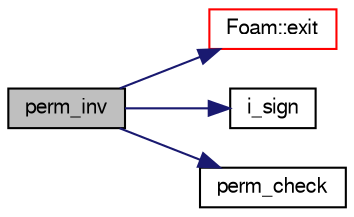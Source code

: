 digraph "perm_inv"
{
  bgcolor="transparent";
  edge [fontname="FreeSans",fontsize="10",labelfontname="FreeSans",labelfontsize="10"];
  node [fontname="FreeSans",fontsize="10",shape=record];
  rankdir="LR";
  Node508 [label="perm_inv",height=0.2,width=0.4,color="black", fillcolor="grey75", style="filled", fontcolor="black"];
  Node508 -> Node509 [color="midnightblue",fontsize="10",style="solid",fontname="FreeSans"];
  Node509 [label="Foam::exit",height=0.2,width=0.4,color="red",URL="$a21124.html#a06ca7250d8e89caf05243ec094843642"];
  Node508 -> Node556 [color="midnightblue",fontsize="10",style="solid",fontname="FreeSans"];
  Node556 [label="i_sign",height=0.2,width=0.4,color="black",URL="$a08246.html#ab769214b36a08818d072059aa4f01933"];
  Node508 -> Node557 [color="midnightblue",fontsize="10",style="solid",fontname="FreeSans"];
  Node557 [label="perm_check",height=0.2,width=0.4,color="black",URL="$a08246.html#a84f26f4304564033c80fa1d109ba787b"];
}
